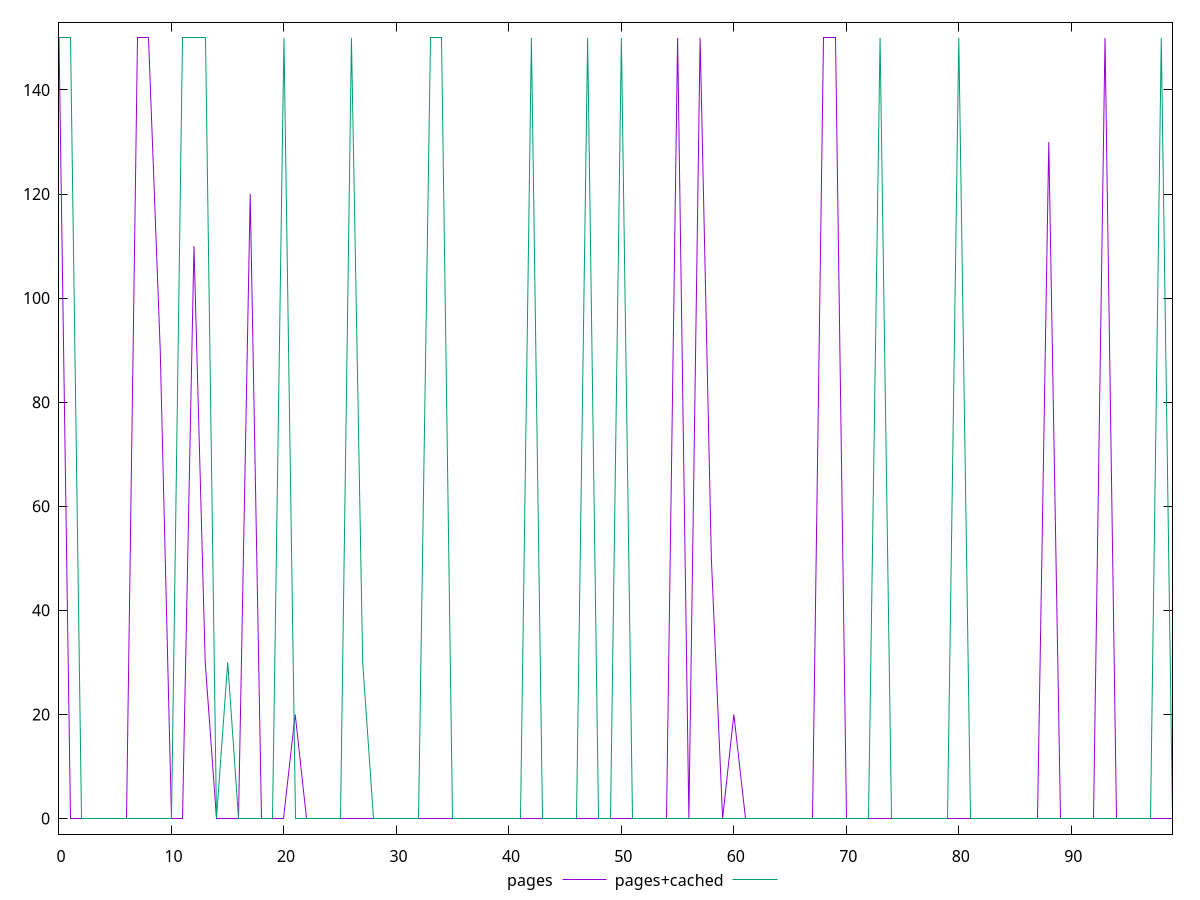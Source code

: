 reset

$pages <<EOF
0 150
1 0
2 0
3 0
4 0
5 0
6 0
7 150
8 150
9 90
10 0
11 0
12 110
13 30
14 0
15 0
16 0
17 120
18 0
19 0
20 0
21 20
22 0
23 0
24 0
25 0
26 0
27 0
28 0
29 0
30 0
31 0
32 0
33 0
34 0
35 0
36 0
37 0
38 0
39 0
40 0
41 0
42 0
43 0
44 0
45 0
46 0
47 0
48 0
49 0
50 0
51 0
52 0
53 0
54 0
55 150
56 0
57 150
58 50
59 0
60 20
61 0
62 0
63 0
64 0
65 0
66 0
67 0
68 150
69 150
70 0
71 0
72 0
73 0
74 0
75 0
76 0
77 0
78 0
79 0
80 0
81 0
82 0
83 0
84 0
85 0
86 0
87 0
88 130
89 0
90 0
91 0
92 0
93 150
94 0
95 0
96 0
97 0
98 0
99 0
EOF

$pagesCached <<EOF
0 150
1 150
2 0
3 0
4 0
5 0
6 0
7 0
8 0
9 0
10 0
11 150
12 150
13 150
14 0
15 30
16 0
17 0
18 0
19 0
20 150
21 0
22 0
23 0
24 0
25 0
26 150
27 30
28 0
29 0
30 0
31 0
32 0
33 150
34 150
35 0
36 0
37 0
38 0
39 0
40 0
41 0
42 150
43 0
44 0
45 0
46 0
47 150
48 0
49 0
50 150
51 0
52 0
53 0
54 0
55 0
56 0
57 0
58 0
59 0
60 0
61 0
62 0
63 0
64 0
65 0
66 0
67 0
68 0
69 0
70 0
71 0
72 0
73 150
74 0
75 0
76 0
77 0
78 0
79 0
80 150
81 0
82 0
83 0
84 0
85 0
86 0
87 0
88 0
89 0
90 0
91 0
92 0
93 0
94 0
95 0
96 0
97 0
98 150
99 0
EOF

set key outside below
set xrange [0:99]
set yrange [-3:153]
set trange [-3:153]
set terminal svg size 640, 520 enhanced background rgb 'white'
set output "report_00017_2021-02-10T15-08-03.406Z/unminified-css/comparison/line/0_vs_1.svg"

plot $pages title "pages" with line, \
     $pagesCached title "pages+cached" with line

reset

